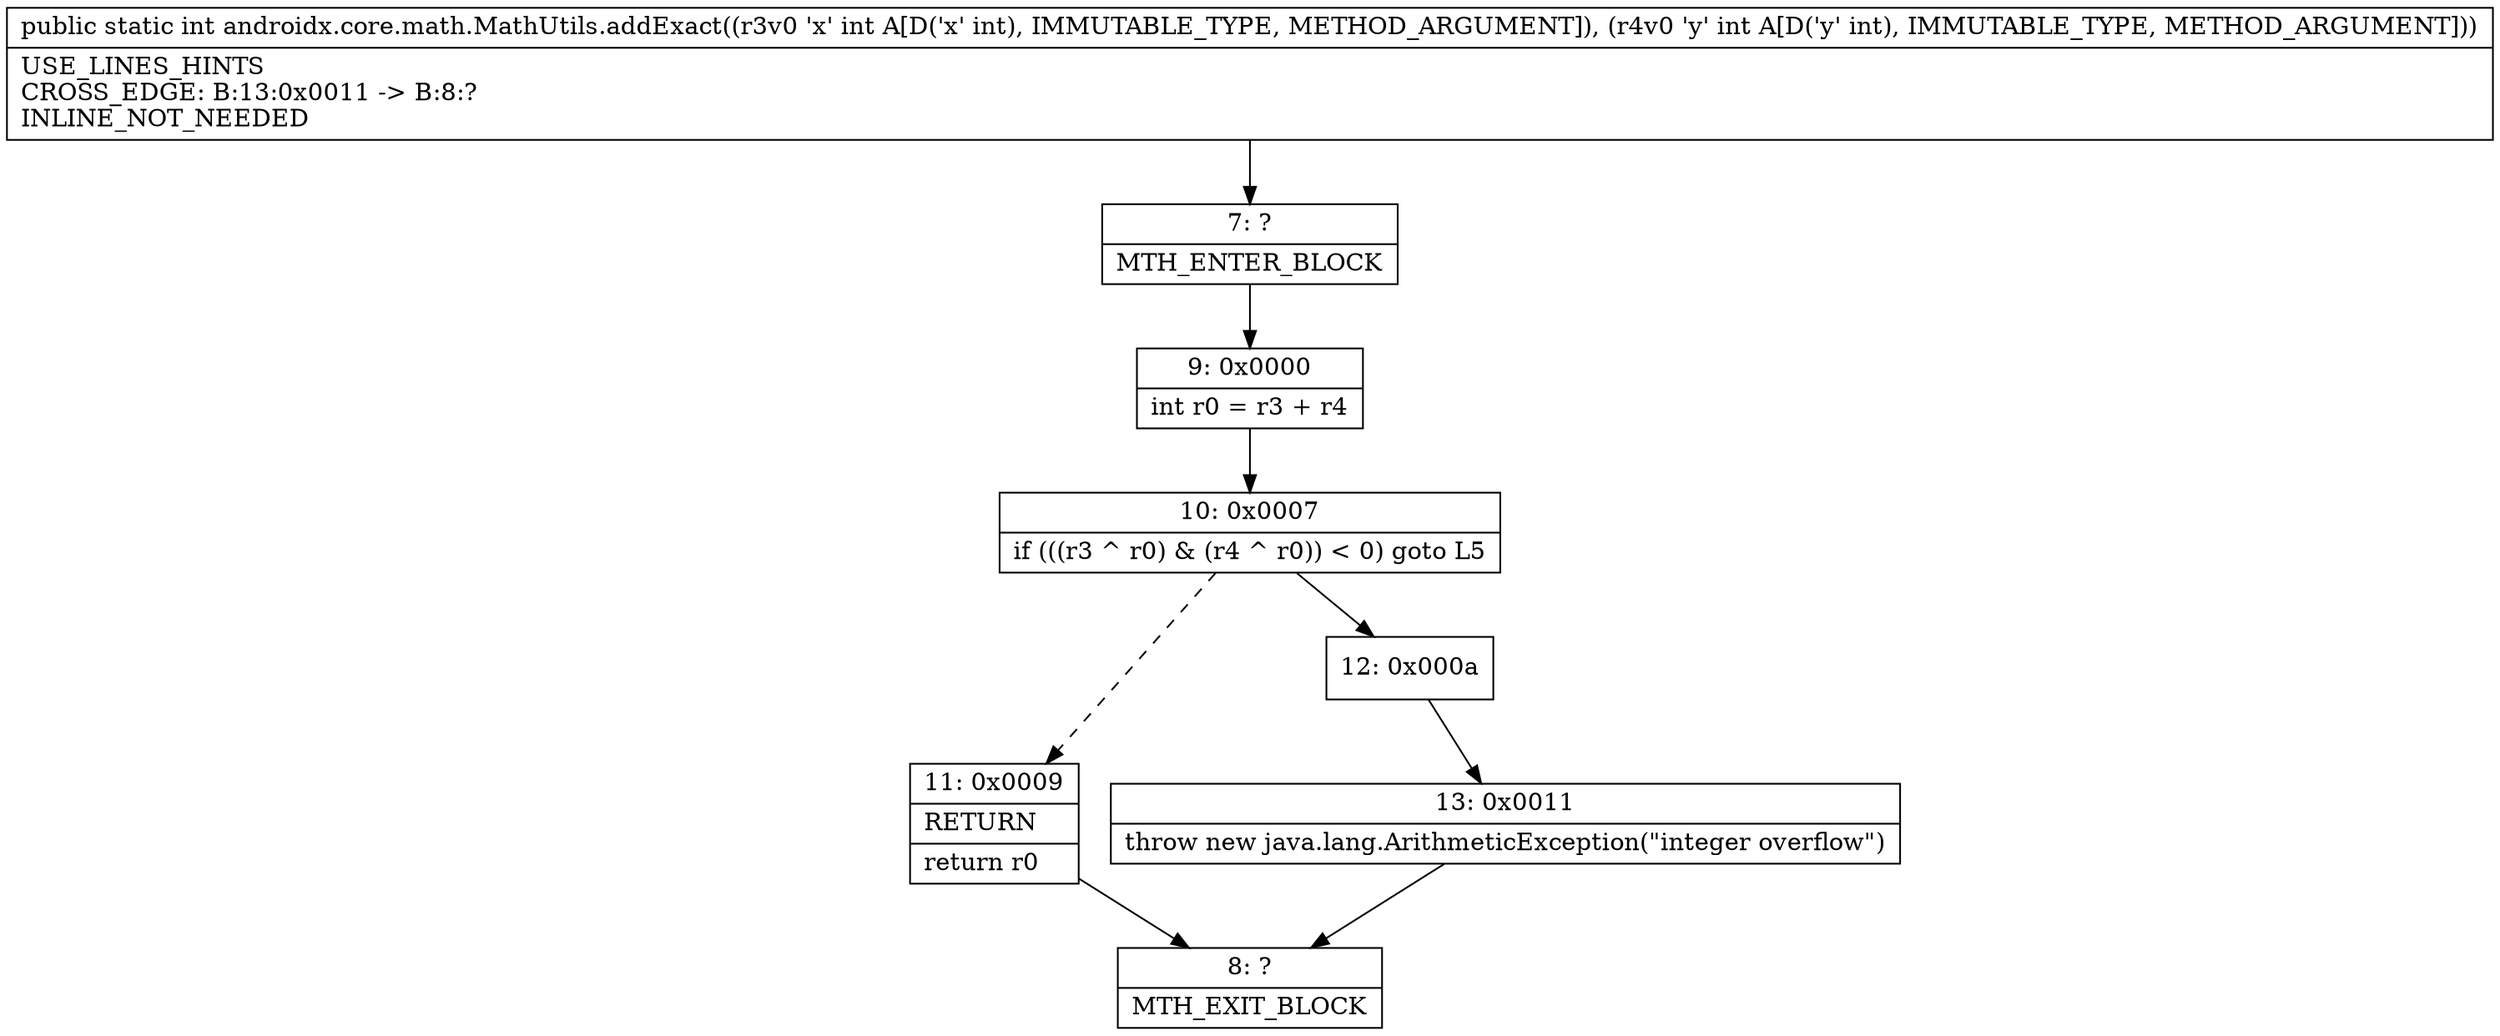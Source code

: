 digraph "CFG forandroidx.core.math.MathUtils.addExact(II)I" {
Node_7 [shape=record,label="{7\:\ ?|MTH_ENTER_BLOCK\l}"];
Node_9 [shape=record,label="{9\:\ 0x0000|int r0 = r3 + r4\l}"];
Node_10 [shape=record,label="{10\:\ 0x0007|if (((r3 ^ r0) & (r4 ^ r0)) \< 0) goto L5\l}"];
Node_11 [shape=record,label="{11\:\ 0x0009|RETURN\l|return r0\l}"];
Node_8 [shape=record,label="{8\:\ ?|MTH_EXIT_BLOCK\l}"];
Node_12 [shape=record,label="{12\:\ 0x000a}"];
Node_13 [shape=record,label="{13\:\ 0x0011|throw new java.lang.ArithmeticException(\"integer overflow\")\l}"];
MethodNode[shape=record,label="{public static int androidx.core.math.MathUtils.addExact((r3v0 'x' int A[D('x' int), IMMUTABLE_TYPE, METHOD_ARGUMENT]), (r4v0 'y' int A[D('y' int), IMMUTABLE_TYPE, METHOD_ARGUMENT]))  | USE_LINES_HINTS\lCROSS_EDGE: B:13:0x0011 \-\> B:8:?\lINLINE_NOT_NEEDED\l}"];
MethodNode -> Node_7;Node_7 -> Node_9;
Node_9 -> Node_10;
Node_10 -> Node_11[style=dashed];
Node_10 -> Node_12;
Node_11 -> Node_8;
Node_12 -> Node_13;
Node_13 -> Node_8;
}

